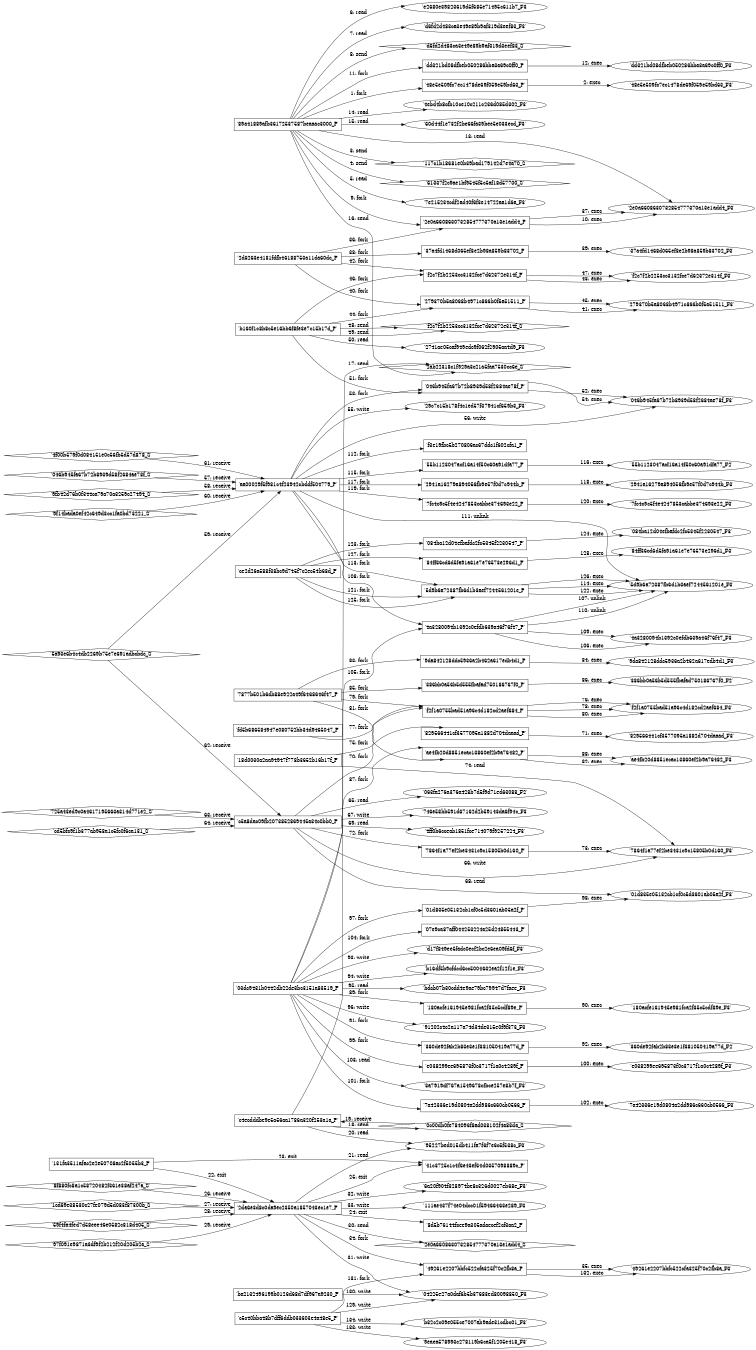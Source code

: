 digraph "D:\Learning\Paper\apt\基于CTI的攻击预警\Dataset\攻击图\ASGfromALLCTI\Phorpiex morphs How a longstanding botnet persists and thrives in the current threat environment.dot" {
rankdir="LR"
size="9"
fixedsize="false"
splines="true"
nodesep=0.3
ranksep=0
fontsize=10
overlap="scalexy"
engine= "neato"
	"'89a41889afb36172537587beaaac3000_P'" [node_type=Process shape=box]
	"'48e5e509fc7ec1478de69f059e59bd63_P'" [node_type=Process shape=box]
	"'89a41889afb36172537587beaaac3000_P'" -> "'48e5e509fc7ec1478de69f059e59bd63_P'" [label="1: fork"]
	"'48e5e509fc7ec1478de69f059e59bd63_P'" [node_type=Process shape=box]
	"'48e5e509fc7ec1478de69f059e59bd63_F3'" [node_type=File shape=ellipse]
	"'48e5e509fc7ec1478de69f059e59bd63_P'" -> "'48e5e509fc7ec1478de69f059e59bd63_F3'" [label="2: exec"]
	"'117c1b18681e0b39bad179142d7e4a70_S'" [node_type=Socket shape=diamond]
	"'89a41889afb36172537587beaaac3000_P'" [node_type=Process shape=box]
	"'89a41889afb36172537587beaaac3000_P'" -> "'117c1b18681e0b39bad179142d7e4a70_S'" [label="3: send"]
	"'61337f2c9ae1bf9545f5c5af18d57700_S'" [node_type=Socket shape=diamond]
	"'89a41889afb36172537587beaaac3000_P'" [node_type=Process shape=box]
	"'89a41889afb36172537587beaaac3000_P'" -> "'61337f2c9ae1bf9545f5c5af18d57700_S'" [label="4: send"]
	"'7e215234cdf2ad40f6f3e14722aa1d6a_F3'" [node_type=file shape=ellipse]
	"'89a41889afb36172537587beaaac3000_P'" [node_type=Process shape=box]
	"'89a41889afb36172537587beaaac3000_P'" -> "'7e215234cdf2ad40f6f3e14722aa1d6a_F3'" [label="5: read"]
	"'e2680e39823619d5f685e71495c611b7_F3'" [node_type=file shape=ellipse]
	"'89a41889afb36172537587beaaac3000_P'" [node_type=Process shape=box]
	"'89a41889afb36172537587beaaac3000_P'" -> "'e2680e39823619d5f685e71495c611b7_F3'" [label="6: read"]
	"'d6fd2d483ca3e49e89b9af319d3eef83_F3'" [node_type=file shape=ellipse]
	"'89a41889afb36172537587beaaac3000_P'" [node_type=Process shape=box]
	"'89a41889afb36172537587beaaac3000_P'" -> "'d6fd2d483ca3e49e89b9af319d3eef83_F3'" [label="7: read"]
	"'d6fd2d483ca3e49e89b9af319d3eef83_S'" [node_type=Socket shape=diamond]
	"'89a41889afb36172537587beaaac3000_P'" [node_type=Process shape=box]
	"'89a41889afb36172537587beaaac3000_P'" -> "'d6fd2d483ca3e49e89b9af319d3eef83_S'" [label="8: send"]
	"'89a41889afb36172537587beaaac3000_P'" [node_type=Process shape=box]
	"'2e0a6608630732854777370a13e1add4_P'" [node_type=Process shape=box]
	"'89a41889afb36172537587beaaac3000_P'" -> "'2e0a6608630732854777370a13e1add4_P'" [label="9: fork"]
	"'2e0a6608630732854777370a13e1add4_P'" [node_type=Process shape=box]
	"'2e0a6608630732854777370a13e1add4_F3'" [node_type=File shape=ellipse]
	"'2e0a6608630732854777370a13e1add4_P'" -> "'2e0a6608630732854777370a13e1add4_F3'" [label="10: exec"]
	"'89a41889afb36172537587beaaac3000_P'" [node_type=Process shape=box]
	"'dd321bd08dfbeb050286bba3a69c0ff0_P'" [node_type=Process shape=box]
	"'89a41889afb36172537587beaaac3000_P'" -> "'dd321bd08dfbeb050286bba3a69c0ff0_P'" [label="11: fork"]
	"'dd321bd08dfbeb050286bba3a69c0ff0_P'" [node_type=Process shape=box]
	"'dd321bd08dfbeb050286bba3a69c0ff0_F3'" [node_type=File shape=ellipse]
	"'dd321bd08dfbeb050286bba3a69c0ff0_P'" -> "'dd321bd08dfbeb050286bba3a69c0ff0_F3'" [label="12: exec"]
	"'2e0a6608630732854777370a13e1add4_F3'" [node_type=file shape=ellipse]
	"'89a41889afb36172537587beaaac3000_P'" [node_type=Process shape=box]
	"'89a41889afb36172537587beaaac3000_P'" -> "'2e0a6608630732854777370a13e1add4_F3'" [label="13: read"]
	"'4ebd4b8cfb10ce10c211c236d085d302_F3'" [node_type=file shape=ellipse]
	"'89a41889afb36172537587beaaac3000_P'" [node_type=Process shape=box]
	"'89a41889afb36172537587beaaac3000_P'" -> "'4ebd4b8cfb10ce10c211c236d085d302_F3'" [label="14: read"]
	"'60d44f1e732f2be66fa39bee5e033ecd_F3'" [node_type=file shape=ellipse]
	"'89a41889afb36172537587beaaac3000_P'" [node_type=Process shape=box]
	"'89a41889afb36172537587beaaac3000_P'" -> "'60d44f1e732f2be66fa39bee5e033ecd_F3'" [label="15: read"]
	"'2ab22318c1f929a3c21a5faa7530cc6e_S'" [node_type=Socket shape=diamond]
	"'89a41889afb36172537587beaaac3000_P'" [node_type=Process shape=box]
	"'89a41889afb36172537587beaaac3000_P'" -> "'2ab22318c1f929a3c21a5faa7530cc6e_S'" [label="16: send"]
	"'2ab22318c1f929a3c21a5faa7530cc6e_S'" [node_type=Socket shape=diamond]
	"'c4ecdddbe9e5a56aa1786a320f253a1a_P'" [node_type=Process shape=box]
	"'c4ecdddbe9e5a56aa1786a320f253a1a_P'" -> "'2ab22318c1f929a3c21a5faa7530cc6e_S'" [label="17: send"]
	"'0c00db0fe784096f8ad038102f4a83da_S'" [node_type=Socket shape=diamond]
	"'c4ecdddbe9e5a56aa1786a320f253a1a_P'" [node_type=Process shape=box]
	"'c4ecdddbe9e5a56aa1786a320f253a1a_P'" -> "'0c00db0fe784096f8ad038102f4a83da_S'" [label="18: send"]
	"'0c00db0fe784096f8ad038102f4a83da_S'" -> "'c4ecdddbe9e5a56aa1786a320f253a1a_P'" [label="19: receive"]
	"'95227bed015db411fa7f6f7e6c5f538c_F3'" [node_type=file shape=ellipse]
	"'c4ecdddbe9e5a56aa1786a320f253a1a_P'" [node_type=Process shape=box]
	"'c4ecdddbe9e5a56aa1786a320f253a1a_P'" -> "'95227bed015db411fa7f6f7e6c5f538c_F3'" [label="20: read"]
	"'95227bed015db411fa7f6f7e6c5f538c_F3'" [node_type=file shape=ellipse]
	"'2da6e3d8c0da9ec2350a1857043ec1e7_P'" [node_type=Process shape=box]
	"'2da6e3d8c0da9ec2350a1857043ec1e7_P'" -> "'95227bed015db411fa7f6f7e6c5f538c_F3'" [label="21: read"]
	"'131fa3511afac2e2e50708ac2f5055b3_P'" [node_type=Process shape=box]
	"'2da6e3d8c0da9ec2350a1857043ec1e7_P'" [node_type=Process shape=box]
	"'131fa3511afac2e2e50708ac2f5055b3_P'" -> "'2da6e3d8c0da9ec2350a1857043ec1e7_P'" [label="22: exit"]
	"'131fa3511afac2e2e50708ac2f5055b3_P'" [node_type=Process shape=box]
	"'41c3725c1c4f6e43ef64d0357098889c_P'" [node_type=Process shape=box]
	"'131fa3511afac2e2e50708ac2f5055b3_P'" -> "'41c3725c1c4f6e43ef64d0357098889c_P'" [label="23: exit"]
	"'2da6e3d8c0da9ec2350a1857043ec1e7_P'" [node_type=Process shape=box]
	"'8d5b76144fcee9a305adaecef2cf3aa2_P'" [node_type=Process shape=box]
	"'2da6e3d8c0da9ec2350a1857043ec1e7_P'" -> "'8d5b76144fcee9a305adaecef2cf3aa2_P'" [label="24: exit"]
	"'2da6e3d8c0da9ec2350a1857043ec1e7_P'" [node_type=Process shape=box]
	"'41c3725c1c4f6e43ef64d0357098889c_P'" [node_type=Process shape=box]
	"'2da6e3d8c0da9ec2350a1857043ec1e7_P'" -> "'41c3725c1c4f6e43ef64d0357098889c_P'" [label="25: exit"]
	"'2da6e3d8c0da9ec2350a1857043ec1e7_P'" [node_type=Process shape=box]
	"'8f880fc8a1c58720482f361e38af247a_S'" [node_type=Socket shape=diamond]
	"'8f880fc8a1c58720482f361e38af247a_S'" -> "'2da6e3d8c0da9ec2350a1857043ec1e7_P'" [label="26: receive"]
	"'2da6e3d8c0da9ec2350a1857043ec1e7_P'" [node_type=Process shape=box]
	"'1cd69e38530c27fe079d5d083f87300b_S'" [node_type=Socket shape=diamond]
	"'1cd69e38530c27fe079d5d083f87300b_S'" -> "'2da6e3d8c0da9ec2350a1857043ec1e7_P'" [label="27: receive"]
	"'2da6e3d8c0da9ec2350a1857043ec1e7_P'" [node_type=Process shape=box]
	"'59f4fa4fed7d58eee46e0582c818d405_S'" [node_type=Socket shape=diamond]
	"'59f4fa4fed7d58eee46e0582c818d405_S'" -> "'2da6e3d8c0da9ec2350a1857043ec1e7_P'" [label="28: receive"]
	"'2da6e3d8c0da9ec2350a1857043ec1e7_P'" [node_type=Process shape=box]
	"'97f091e9871a3df9f2b212f20d205b2a_S'" [node_type=Socket shape=diamond]
	"'97f091e9871a3df9f2b212f20d205b2a_S'" -> "'2da6e3d8c0da9ec2350a1857043ec1e7_P'" [label="29: receive"]
	"'2e0a6608630732854777370a13e1add4_S'" [node_type=Socket shape=diamond]
	"'2da6e3d8c0da9ec2350a1857043ec1e7_P'" [node_type=Process shape=box]
	"'2da6e3d8c0da9ec2350a1857043ec1e7_P'" -> "'2e0a6608630732854777370a13e1add4_S'" [label="30: send"]
	"'04225e27a0daf6b5b37683ed80098850_F3'" [node_type=file shape=ellipse]
	"'2da6e3d8c0da9ec2350a1857043ec1e7_P'" [node_type=Process shape=box]
	"'2da6e3d8c0da9ec2350a1857043ec1e7_P'" -> "'04225e27a0daf6b5b37683ed80098850_F3'" [label="31: write"]
	"'6a20f904f328974be8c326d0027eb68e_F3'" [node_type=file shape=ellipse]
	"'2da6e3d8c0da9ec2350a1857043ec1e7_P'" [node_type=Process shape=box]
	"'2da6e3d8c0da9ec2350a1857043ec1e7_P'" -> "'6a20f904f328974be8c326d0027eb68e_F3'" [label="32: write"]
	"'111ae437f74e04dcc01f59466463e289_F3'" [node_type=file shape=ellipse]
	"'2da6e3d8c0da9ec2350a1857043ec1e7_P'" [node_type=Process shape=box]
	"'2da6e3d8c0da9ec2350a1857043ec1e7_P'" -> "'111ae437f74e04dcc01f59466463e289_F3'" [label="33: write"]
	"'2da6e3d8c0da9ec2350a1857043ec1e7_P'" [node_type=Process shape=box]
	"'49261e2207bbfc522cfa325f70c2fb8a_P'" [node_type=Process shape=box]
	"'2da6e3d8c0da9ec2350a1857043ec1e7_P'" -> "'49261e2207bbfc522cfa325f70c2fb8a_P'" [label="34: fork"]
	"'49261e2207bbfc522cfa325f70c2fb8a_P'" [node_type=Process shape=box]
	"'49261e2207bbfc522cfa325f70c2fb8a_F3'" [node_type=File shape=ellipse]
	"'49261e2207bbfc522cfa325f70c2fb8a_P'" -> "'49261e2207bbfc522cfa325f70c2fb8a_F3'" [label="35: exec"]
	"'2d6263e4181fdfb46188753a11da60dc_P'" [node_type=Process shape=box]
	"'2e0a6608630732854777370a13e1add4_P'" [node_type=Process shape=box]
	"'2d6263e4181fdfb46188753a11da60dc_P'" -> "'2e0a6608630732854777370a13e1add4_P'" [label="36: fork"]
	"'2e0a6608630732854777370a13e1add4_P'" [node_type=Process shape=box]
	"'2e0a6608630732854777370a13e1add4_F3'" [node_type=File shape=ellipse]
	"'2e0a6608630732854777370a13e1add4_P'" -> "'2e0a6608630732854777370a13e1add4_F3'" [label="37: exec"]
	"'2d6263e4181fdfb46188753a11da60dc_P'" [node_type=Process shape=box]
	"'37a4fd1468d065ef8e2b98a859b83702_P'" [node_type=Process shape=box]
	"'2d6263e4181fdfb46188753a11da60dc_P'" -> "'37a4fd1468d065ef8e2b98a859b83702_P'" [label="38: fork"]
	"'37a4fd1468d065ef8e2b98a859b83702_P'" [node_type=Process shape=box]
	"'37a4fd1468d065ef8e2b98a859b83702_F3'" [node_type=File shape=ellipse]
	"'37a4fd1468d065ef8e2b98a859b83702_P'" -> "'37a4fd1468d065ef8e2b98a859b83702_F3'" [label="39: exec"]
	"'2d6263e4181fdfb46188753a11da60dc_P'" [node_type=Process shape=box]
	"'279370b5a8068b4971c866b0f5a51511_P'" [node_type=Process shape=box]
	"'2d6263e4181fdfb46188753a11da60dc_P'" -> "'279370b5a8068b4971c866b0f5a51511_P'" [label="40: fork"]
	"'279370b5a8068b4971c866b0f5a51511_P'" [node_type=Process shape=box]
	"'279370b5a8068b4971c866b0f5a51511_F3'" [node_type=File shape=ellipse]
	"'279370b5a8068b4971c866b0f5a51511_P'" -> "'279370b5a8068b4971c866b0f5a51511_F3'" [label="41: exec"]
	"'2d6263e4181fdfb46188753a11da60dc_P'" [node_type=Process shape=box]
	"'f2c7f2b2253cc3132fce7d62372e314f_P'" [node_type=Process shape=box]
	"'2d6263e4181fdfb46188753a11da60dc_P'" -> "'f2c7f2b2253cc3132fce7d62372e314f_P'" [label="42: fork"]
	"'f2c7f2b2253cc3132fce7d62372e314f_P'" [node_type=Process shape=box]
	"'f2c7f2b2253cc3132fce7d62372e314f_F3'" [node_type=File shape=ellipse]
	"'f2c7f2b2253cc3132fce7d62372e314f_P'" -> "'f2c7f2b2253cc3132fce7d62372e314f_F3'" [label="43: exec"]
	"'b160f1c8b8c5e16bb6f8fe3e7c15b17d_P'" [node_type=Process shape=box]
	"'279370b5a8068b4971c866b0f5a51511_P'" [node_type=Process shape=box]
	"'b160f1c8b8c5e16bb6f8fe3e7c15b17d_P'" -> "'279370b5a8068b4971c866b0f5a51511_P'" [label="44: fork"]
	"'279370b5a8068b4971c866b0f5a51511_P'" [node_type=Process shape=box]
	"'279370b5a8068b4971c866b0f5a51511_F3'" [node_type=File shape=ellipse]
	"'279370b5a8068b4971c866b0f5a51511_P'" -> "'279370b5a8068b4971c866b0f5a51511_F3'" [label="45: exec"]
	"'b160f1c8b8c5e16bb6f8fe3e7c15b17d_P'" [node_type=Process shape=box]
	"'f2c7f2b2253cc3132fce7d62372e314f_P'" [node_type=Process shape=box]
	"'b160f1c8b8c5e16bb6f8fe3e7c15b17d_P'" -> "'f2c7f2b2253cc3132fce7d62372e314f_P'" [label="46: fork"]
	"'f2c7f2b2253cc3132fce7d62372e314f_P'" [node_type=Process shape=box]
	"'f2c7f2b2253cc3132fce7d62372e314f_F3'" [node_type=File shape=ellipse]
	"'f2c7f2b2253cc3132fce7d62372e314f_P'" -> "'f2c7f2b2253cc3132fce7d62372e314f_F3'" [label="47: exec"]
	"'f2c7f2b2253cc3132fce7d62372e314f_S'" [node_type=Socket shape=diamond]
	"'b160f1c8b8c5e16bb6f8fe3e7c15b17d_P'" [node_type=Process shape=box]
	"'b160f1c8b8c5e16bb6f8fe3e7c15b17d_P'" -> "'f2c7f2b2253cc3132fce7d62372e314f_S'" [label="48: send"]
	"'f2c7f2b2253cc3132fce7d62372e314f_S'" [node_type=Socket shape=diamond]
	"'b160f1c8b8c5e16bb6f8fe3e7c15b17d_P'" [node_type=Process shape=box]
	"'b160f1c8b8c5e16bb6f8fe3e7c15b17d_P'" -> "'f2c7f2b2253cc3132fce7d62372e314f_S'" [label="49: send"]
	"'2741ae05caf949edc9f062f2905aa4d9_F3'" [node_type=file shape=ellipse]
	"'b160f1c8b8c5e16bb6f8fe3e7c15b17d_P'" [node_type=Process shape=box]
	"'b160f1c8b8c5e16bb6f8fe3e7c15b17d_P'" -> "'2741ae05caf949edc9f062f2905aa4d9_F3'" [label="50: read"]
	"'b160f1c8b8c5e16bb6f8fe3e7c15b17d_P'" [node_type=Process shape=box]
	"'046b945fa67b72b8939d58f2684ae78f_P'" [node_type=Process shape=box]
	"'b160f1c8b8c5e16bb6f8fe3e7c15b17d_P'" -> "'046b945fa67b72b8939d58f2684ae78f_P'" [label="51: fork"]
	"'046b945fa67b72b8939d58f2684ae78f_P'" [node_type=Process shape=box]
	"'046b945fa67b72b8939d58f2684ae78f_F3'" [node_type=File shape=ellipse]
	"'046b945fa67b72b8939d58f2684ae78f_P'" -> "'046b945fa67b72b8939d58f2684ae78f_F3'" [label="52: exec"]
	"'aa00029f5f981c4f23942cbddf504779_P'" [node_type=Process shape=box]
	"'046b945fa67b72b8939d58f2684ae78f_P'" [node_type=Process shape=box]
	"'aa00029f5f981c4f23942cbddf504779_P'" -> "'046b945fa67b72b8939d58f2684ae78f_P'" [label="53: fork"]
	"'046b945fa67b72b8939d58f2684ae78f_P'" [node_type=Process shape=box]
	"'046b945fa67b72b8939d58f2684ae78f_F3'" [node_type=File shape=ellipse]
	"'046b945fa67b72b8939d58f2684ae78f_P'" -> "'046b945fa67b72b8939d58f2684ae78f_F3'" [label="54: exec"]
	"'29c7c15b178f4c1ed57f37941cf659b3_F3'" [node_type=file shape=ellipse]
	"'aa00029f5f981c4f23942cbddf504779_P'" [node_type=Process shape=box]
	"'aa00029f5f981c4f23942cbddf504779_P'" -> "'29c7c15b178f4c1ed57f37941cf659b3_F3'" [label="55: write"]
	"'046b945fa67b72b8939d58f2684ae78f_F3'" [node_type=file shape=ellipse]
	"'aa00029f5f981c4f23942cbddf504779_P'" [node_type=Process shape=box]
	"'aa00029f5f981c4f23942cbddf504779_P'" -> "'046b945fa67b72b8939d58f2684ae78f_F3'" [label="56: write"]
	"'aa00029f5f981c4f23942cbddf504779_P'" [node_type=Process shape=box]
	"'046b945fa67b72b8939d58f2684ae78f_S'" [node_type=Socket shape=diamond]
	"'046b945fa67b72b8939d58f2684ae78f_S'" -> "'aa00029f5f981c4f23942cbddf504779_P'" [label="57: receive"]
	"'aa00029f5f981c4f23942cbddf504779_P'" [node_type=Process shape=box]
	"'9fb42d76b0f344ca79a70a3259c27494_S'" [node_type=Socket shape=diamond]
	"'9fb42d76b0f344ca79a70a3259c27494_S'" -> "'aa00029f5f981c4f23942cbddf504779_P'" [label="58: receive"]
	"'aa00029f5f981c4f23942cbddf504779_P'" [node_type=Process shape=box]
	"'5a93e6b4c4db2269b75e7e691adbcbdc_S'" [node_type=Socket shape=diamond]
	"'5a93e6b4c4db2269b75e7e691adbcbdc_S'" -> "'aa00029f5f981c4f23942cbddf504779_P'" [label="59: receive"]
	"'aa00029f5f981c4f23942cbddf504779_P'" [node_type=Process shape=box]
	"'9f14bada0ef42c649d3cc1fa0bd73221_S'" [node_type=Socket shape=diamond]
	"'9f14bada0ef42c649d3cc1fa0bd73221_S'" -> "'aa00029f5f981c4f23942cbddf504779_P'" [label="60: receive"]
	"'aa00029f5f981c4f23942cbddf504779_P'" [node_type=Process shape=box]
	"'4f00b579f0d084151e0c56fb5d57d878_S'" [node_type=Socket shape=diamond]
	"'4f00b579f0d084151e0c56fb5d57d878_S'" -> "'aa00029f5f981c4f23942cbddf504779_P'" [label="61: receive"]
	"'c5a8dac09fb2073852869445a34c0bb0_P'" [node_type=Process shape=box]
	"'5a93e6b4c4db2269b75e7e691adbcbdc_S'" [node_type=Socket shape=diamond]
	"'5a93e6b4c4db2269b75e7e691adbcbdc_S'" -> "'c5a8dac09fb2073852869445a34c0bb0_P'" [label="62: receive"]
	"'c5a8dac09fb2073852869445a34c0bb0_P'" [node_type=Process shape=box]
	"'725a43ed9c0a4617195663a314d771e2_S'" [node_type=Socket shape=diamond]
	"'725a43ed9c0a4617195663a314d771e2_S'" -> "'c5a8dac09fb2073852869445a34c0bb0_P'" [label="63: receive"]
	"'c5a8dac09fb2073852869445a34c0bb0_P'" [node_type=Process shape=box]
	"'cd5bfc9f1b377ab958a1c5fc0f6ca131_S'" [node_type=Socket shape=diamond]
	"'cd5bfc9f1b377ab958a1c5fc0f6ca131_S'" -> "'c5a8dac09fb2073852869445a34c0bb0_P'" [label="64: receive"]
	"'063fa276a376a428b7d5f9d71ed63088_F2'" [node_type=file shape=ellipse]
	"'c5a8dac09fb2073852869445a34c0bb0_P'" [node_type=Process shape=box]
	"'c5a8dac09fb2073852869445a34c0bb0_P'" -> "'063fa276a376a428b7d5f9d71ed63088_F2'" [label="65: read"]
	"'7864f1a77ef2be3431c9c15805b0d160_F3'" [node_type=file shape=ellipse]
	"'c5a8dac09fb2073852869445a34c0bb0_P'" [node_type=Process shape=box]
	"'c5a8dac09fb2073852869445a34c0bb0_P'" -> "'7864f1a77ef2be3431c9c15805b0d160_F3'" [label="66: write"]
	"'746e58bb591d67162d2b59143da6f94c_F3'" [node_type=file shape=ellipse]
	"'c5a8dac09fb2073852869445a34c0bb0_P'" [node_type=Process shape=box]
	"'c5a8dac09fb2073852869445a34c0bb0_P'" -> "'746e58bb591d67162d2b59143da6f94c_F3'" [label="67: write"]
	"'01d835e05132cb1cf0c5d3601ab05a2f_F3'" [node_type=file shape=ellipse]
	"'c5a8dac09fb2073852869445a34c0bb0_P'" [node_type=Process shape=box]
	"'c5a8dac09fb2073852869445a34c0bb0_P'" -> "'01d835e05132cb1cf0c5d3601ab05a2f_F3'" [label="68: read"]
	"'4ff0b6cceab1851fce714079f9257224_F3'" [node_type=file shape=ellipse]
	"'c5a8dac09fb2073852869445a34c0bb0_P'" [node_type=Process shape=box]
	"'c5a8dac09fb2073852869445a34c0bb0_P'" -> "'4ff0b6cceab1851fce714079f9257224_F3'" [label="69: read"]
	"'c5a8dac09fb2073852869445a34c0bb0_P'" [node_type=Process shape=box]
	"'829566441cf3577095a1882d704daaad_P'" [node_type=Process shape=box]
	"'c5a8dac09fb2073852869445a34c0bb0_P'" -> "'829566441cf3577095a1882d704daaad_P'" [label="70: fork"]
	"'829566441cf3577095a1882d704daaad_P'" [node_type=Process shape=box]
	"'829566441cf3577095a1882d704daaad_F3'" [node_type=File shape=ellipse]
	"'829566441cf3577095a1882d704daaad_P'" -> "'829566441cf3577095a1882d704daaad_F3'" [label="71: exec"]
	"'c5a8dac09fb2073852869445a34c0bb0_P'" [node_type=Process shape=box]
	"'7864f1a77ef2be3431c9c15805b0d160_P'" [node_type=Process shape=box]
	"'c5a8dac09fb2073852869445a34c0bb0_P'" -> "'7864f1a77ef2be3431c9c15805b0d160_P'" [label="72: fork"]
	"'7864f1a77ef2be3431c9c15805b0d160_P'" [node_type=Process shape=box]
	"'7864f1a77ef2be3431c9c15805b0d160_F3'" [node_type=File shape=ellipse]
	"'7864f1a77ef2be3431c9c15805b0d160_P'" -> "'7864f1a77ef2be3431c9c15805b0d160_F3'" [label="73: exec"]
	"'7864f1a77ef2be3431c9c15805b0d160_F3'" [node_type=file shape=ellipse]
	"'18d0030a2aa94947f778b3652b16b17f_P'" [node_type=Process shape=box]
	"'18d0030a2aa94947f778b3652b16b17f_P'" -> "'7864f1a77ef2be3431c9c15805b0d160_F3'" [label="74: read"]
	"'18d0030a2aa94947f778b3652b16b17f_P'" [node_type=Process shape=box]
	"'f2f1a0755bad51a96c4d182cd2aef684_P'" [node_type=Process shape=box]
	"'18d0030a2aa94947f778b3652b16b17f_P'" -> "'f2f1a0755bad51a96c4d182cd2aef684_P'" [label="75: fork"]
	"'f2f1a0755bad51a96c4d182cd2aef684_P'" [node_type=Process shape=box]
	"'f2f1a0755bad51a96c4d182cd2aef684_F3'" [node_type=File shape=ellipse]
	"'f2f1a0755bad51a96c4d182cd2aef684_P'" -> "'f2f1a0755bad51a96c4d182cd2aef684_F3'" [label="76: exec"]
	"'fd5b686584947e080752bb34d9465047_P'" [node_type=Process shape=box]
	"'f2f1a0755bad51a96c4d182cd2aef684_P'" [node_type=Process shape=box]
	"'fd5b686584947e080752bb34d9465047_P'" -> "'f2f1a0755bad51a96c4d182cd2aef684_P'" [label="77: fork"]
	"'f2f1a0755bad51a96c4d182cd2aef684_P'" [node_type=Process shape=box]
	"'f2f1a0755bad51a96c4d182cd2aef684_F3'" [node_type=File shape=ellipse]
	"'f2f1a0755bad51a96c4d182cd2aef684_P'" -> "'f2f1a0755bad51a96c4d182cd2aef684_F3'" [label="78: exec"]
	"'7877b501b6db88e922a49f6468646f47_P'" [node_type=Process shape=box]
	"'f2f1a0755bad51a96c4d182cd2aef684_P'" [node_type=Process shape=box]
	"'7877b501b6db88e922a49f6468646f47_P'" -> "'f2f1a0755bad51a96c4d182cd2aef684_P'" [label="79: fork"]
	"'f2f1a0755bad51a96c4d182cd2aef684_P'" [node_type=Process shape=box]
	"'f2f1a0755bad51a96c4d182cd2aef684_F3'" [node_type=File shape=ellipse]
	"'f2f1a0755bad51a96c4d182cd2aef684_P'" -> "'f2f1a0755bad51a96c4d182cd2aef684_F3'" [label="80: exec"]
	"'7877b501b6db88e922a49f6468646f47_P'" [node_type=Process shape=box]
	"'ae4fb20d8851ecac13860ef2b9a76482_P'" [node_type=Process shape=box]
	"'7877b501b6db88e922a49f6468646f47_P'" -> "'ae4fb20d8851ecac13860ef2b9a76482_P'" [label="81: fork"]
	"'ae4fb20d8851ecac13860ef2b9a76482_P'" [node_type=Process shape=box]
	"'ae4fb20d8851ecac13860ef2b9a76482_F3'" [node_type=File shape=ellipse]
	"'ae4fb20d8851ecac13860ef2b9a76482_P'" -> "'ae4fb20d8851ecac13860ef2b9a76482_F3'" [label="82: exec"]
	"'7877b501b6db88e922a49f6468646f47_P'" [node_type=Process shape=box]
	"'9da842128ddc5936a2b462a617edb4d1_P'" [node_type=Process shape=box]
	"'7877b501b6db88e922a49f6468646f47_P'" -> "'9da842128ddc5936a2b462a617edb4d1_P'" [label="83: fork"]
	"'9da842128ddc5936a2b462a617edb4d1_P'" [node_type=Process shape=box]
	"'9da842128ddc5936a2b462a617edb4d1_F3'" [node_type=File shape=ellipse]
	"'9da842128ddc5936a2b462a617edb4d1_P'" -> "'9da842128ddc5936a2b462a617edb4d1_F3'" [label="84: exec"]
	"'7877b501b6db88e922a49f6468646f47_P'" [node_type=Process shape=box]
	"'386bb0a56b5d555fbafad750186767f0_P'" [node_type=Process shape=box]
	"'7877b501b6db88e922a49f6468646f47_P'" -> "'386bb0a56b5d555fbafad750186767f0_P'" [label="85: fork"]
	"'386bb0a56b5d555fbafad750186767f0_P'" [node_type=Process shape=box]
	"'386bb0a56b5d555fbafad750186767f0_F2'" [node_type=File shape=ellipse]
	"'386bb0a56b5d555fbafad750186767f0_P'" -> "'386bb0a56b5d555fbafad750186767f0_F2'" [label="86: exec"]
	"'03dc9431b0442db22de3bc3151a83519_P'" [node_type=Process shape=box]
	"'ae4fb20d8851ecac13860ef2b9a76482_P'" [node_type=Process shape=box]
	"'03dc9431b0442db22de3bc3151a83519_P'" -> "'ae4fb20d8851ecac13860ef2b9a76482_P'" [label="87: fork"]
	"'ae4fb20d8851ecac13860ef2b9a76482_P'" [node_type=Process shape=box]
	"'ae4fb20d8851ecac13860ef2b9a76482_F3'" [node_type=File shape=ellipse]
	"'ae4fb20d8851ecac13860ef2b9a76482_P'" -> "'ae4fb20d8851ecac13860ef2b9a76482_F3'" [label="88: exec"]
	"'03dc9431b0442db22de3bc3151a83519_P'" [node_type=Process shape=box]
	"'180acfe161945e981fca2f35c5cdf89e_P'" [node_type=Process shape=box]
	"'03dc9431b0442db22de3bc3151a83519_P'" -> "'180acfe161945e981fca2f35c5cdf89e_P'" [label="89: fork"]
	"'180acfe161945e981fca2f35c5cdf89e_P'" [node_type=Process shape=box]
	"'180acfe161945e981fca2f35c5cdf89e_F3'" [node_type=File shape=ellipse]
	"'180acfe161945e981fca2f35c5cdf89e_P'" -> "'180acfe161945e981fca2f35c5cdf89e_F3'" [label="90: exec"]
	"'03dc9431b0442db22de3bc3151a83519_P'" [node_type=Process shape=box]
	"'360de92fab2b83e3e1f381050419a77d_P'" [node_type=Process shape=box]
	"'03dc9431b0442db22de3bc3151a83519_P'" -> "'360de92fab2b83e3e1f381050419a77d_P'" [label="91: fork"]
	"'360de92fab2b83e3e1f381050419a77d_P'" [node_type=Process shape=box]
	"'360de92fab2b83e3e1f381050419a77d_F2'" [node_type=File shape=ellipse]
	"'360de92fab2b83e3e1f381050419a77d_P'" -> "'360de92fab2b83e3e1f381050419a77d_F2'" [label="92: exec"]
	"'d17f849ee5fadc0ecf2bc2e6ea09fd6f_F3'" [node_type=file shape=ellipse]
	"'03dc9431b0442db22de3bc3151a83519_P'" [node_type=Process shape=box]
	"'03dc9431b0442db22de3bc3151a83519_P'" -> "'d17f849ee5fadc0ecf2bc2e6ea09fd6f_F3'" [label="93: write"]
	"'b16df5b9cfdcd6cc5004632ea2f12f1e_F3'" [node_type=file shape=ellipse]
	"'03dc9431b0442db22de3bc3151a83519_P'" [node_type=Process shape=box]
	"'03dc9431b0442db22de3bc3151a83519_P'" -> "'b16df5b9cfdcd6cc5004632ea2f12f1e_F3'" [label="94: write"]
	"'bdcb07b30cdd4e9ae79bc79947d7faee_F3'" [node_type=file shape=ellipse]
	"'03dc9431b0442db22de3bc3151a83519_P'" [node_type=Process shape=box]
	"'03dc9431b0442db22de3bc3151a83519_P'" -> "'bdcb07b30cdd4e9ae79bc79947d7faee_F3'" [label="95: read"]
	"'91202c4c2a117a74d34de315e0f9f373_F3'" [node_type=file shape=ellipse]
	"'03dc9431b0442db22de3bc3151a83519_P'" [node_type=Process shape=box]
	"'03dc9431b0442db22de3bc3151a83519_P'" -> "'91202c4c2a117a74d34de315e0f9f373_F3'" [label="96: write"]
	"'03dc9431b0442db22de3bc3151a83519_P'" [node_type=Process shape=box]
	"'01d835e05132cb1cf0c5d3601ab05a2f_P'" [node_type=Process shape=box]
	"'03dc9431b0442db22de3bc3151a83519_P'" -> "'01d835e05132cb1cf0c5d3601ab05a2f_P'" [label="97: fork"]
	"'01d835e05132cb1cf0c5d3601ab05a2f_P'" [node_type=Process shape=box]
	"'01d835e05132cb1cf0c5d3601ab05a2f_F3'" [node_type=File shape=ellipse]
	"'01d835e05132cb1cf0c5d3601ab05a2f_P'" -> "'01d835e05132cb1cf0c5d3601ab05a2f_F3'" [label="98: exec"]
	"'03dc9431b0442db22de3bc3151a83519_P'" [node_type=Process shape=box]
	"'e038299ee695873f0c3717f1a0c4289f_P'" [node_type=Process shape=box]
	"'03dc9431b0442db22de3bc3151a83519_P'" -> "'e038299ee695873f0c3717f1a0c4289f_P'" [label="99: fork"]
	"'e038299ee695873f0c3717f1a0c4289f_P'" [node_type=Process shape=box]
	"'e038299ee695873f0c3717f1a0c4289f_F3'" [node_type=File shape=ellipse]
	"'e038299ee695873f0c3717f1a0c4289f_P'" -> "'e038299ee695873f0c3717f1a0c4289f_F3'" [label="100: exec"]
	"'03dc9431b0442db22de3bc3151a83519_P'" [node_type=Process shape=box]
	"'7a42336e19d0804a2dd986c660cb0566_P'" [node_type=Process shape=box]
	"'03dc9431b0442db22de3bc3151a83519_P'" -> "'7a42336e19d0804a2dd986c660cb0566_P'" [label="101: fork"]
	"'7a42336e19d0804a2dd986c660cb0566_P'" [node_type=Process shape=box]
	"'7a42336e19d0804a2dd986c660cb0566_F3'" [node_type=File shape=ellipse]
	"'7a42336e19d0804a2dd986c660cb0566_P'" -> "'7a42336e19d0804a2dd986c660cb0566_F3'" [label="102: exec"]
	"'3a7919df767a1549678cfbce257e8b7f_F3'" [node_type=file shape=ellipse]
	"'03dc9431b0442db22de3bc3151a83519_P'" [node_type=Process shape=box]
	"'03dc9431b0442db22de3bc3151a83519_P'" -> "'3a7919df767a1549678cfbce257e8b7f_F3'" [label="103: read"]
	"'03dc9431b0442db22de3bc3151a83519_P'" [node_type=Process shape=box]
	"'07e9ca87aff044253224a25d24855443_P'" [node_type=Process shape=box]
	"'03dc9431b0442db22de3bc3151a83519_P'" -> "'07e9ca87aff044253224a25d24855443_P'" [label="104: fork"]
	"'03dc9431b0442db22de3bc3151a83519_P'" [node_type=Process shape=box]
	"'4a3280094b1392c0efdb639a46f76f47_P'" [node_type=Process shape=box]
	"'03dc9431b0442db22de3bc3151a83519_P'" -> "'4a3280094b1392c0efdb639a46f76f47_P'" [label="105: fork"]
	"'4a3280094b1392c0efdb639a46f76f47_P'" [node_type=Process shape=box]
	"'4a3280094b1392c0efdb639a46f76f47_F3'" [node_type=File shape=ellipse]
	"'4a3280094b1392c0efdb639a46f76f47_P'" -> "'4a3280094b1392c0efdb639a46f76f47_F3'" [label="106: exec"]
	"'5d9b6a72387fb6d1b3aef7244561201e_F3'" [node_type=file shape=ellipse]
	"'4a3280094b1392c0efdb639a46f76f47_P'" [node_type=Process shape=box]
	"'4a3280094b1392c0efdb639a46f76f47_P'" -> "'5d9b6a72387fb6d1b3aef7244561201e_F3'" [label="107: unlink"]
	"'aa00029f5f981c4f23942cbddf504779_P'" [node_type=Process shape=box]
	"'4a3280094b1392c0efdb639a46f76f47_P'" [node_type=Process shape=box]
	"'aa00029f5f981c4f23942cbddf504779_P'" -> "'4a3280094b1392c0efdb639a46f76f47_P'" [label="108: fork"]
	"'4a3280094b1392c0efdb639a46f76f47_P'" [node_type=Process shape=box]
	"'4a3280094b1392c0efdb639a46f76f47_F3'" [node_type=File shape=ellipse]
	"'4a3280094b1392c0efdb639a46f76f47_P'" -> "'4a3280094b1392c0efdb639a46f76f47_F3'" [label="109: exec"]
	"'5d9b6a72387fb6d1b3aef7244561201e_F3'" [node_type=file shape=ellipse]
	"'4a3280094b1392c0efdb639a46f76f47_P'" [node_type=Process shape=box]
	"'4a3280094b1392c0efdb639a46f76f47_P'" -> "'5d9b6a72387fb6d1b3aef7244561201e_F3'" [label="110: unlink"]
	"'5d9b6a72387fb6d1b3aef7244561201e_F3'" [node_type=file shape=ellipse]
	"'aa00029f5f981c4f23942cbddf504779_P'" [node_type=Process shape=box]
	"'aa00029f5f981c4f23942cbddf504779_P'" -> "'5d9b6a72387fb6d1b3aef7244561201e_F3'" [label="111: unlink"]
	"'aa00029f5f981c4f23942cbddf504779_P'" [node_type=Process shape=box]
	"'f3e19fbc5b270806ac67ddc1f602cfa1_P'" [node_type=Process shape=box]
	"'aa00029f5f981c4f23942cbddf504779_P'" -> "'f3e19fbc5b270806ac67ddc1f602cfa1_P'" [label="112: fork"]
	"'aa00029f5f981c4f23942cbddf504779_P'" [node_type=Process shape=box]
	"'5d9b6a72387fb6d1b3aef7244561201e_P'" [node_type=Process shape=box]
	"'aa00029f5f981c4f23942cbddf504779_P'" -> "'5d9b6a72387fb6d1b3aef7244561201e_P'" [label="113: fork"]
	"'5d9b6a72387fb6d1b3aef7244561201e_P'" [node_type=Process shape=box]
	"'5d9b6a72387fb6d1b3aef7244561201e_F3'" [node_type=File shape=ellipse]
	"'5d9b6a72387fb6d1b3aef7244561201e_P'" -> "'5d9b6a72387fb6d1b3aef7244561201e_F3'" [label="114: exec"]
	"'aa00029f5f981c4f23942cbddf504779_P'" [node_type=Process shape=box]
	"'55b1123047acf16a14f50c60a91dfa77_P'" [node_type=Process shape=box]
	"'aa00029f5f981c4f23942cbddf504779_P'" -> "'55b1123047acf16a14f50c60a91dfa77_P'" [label="115: fork"]
	"'55b1123047acf16a14f50c60a91dfa77_P'" [node_type=Process shape=box]
	"'55b1123047acf16a14f50c60a91dfa77_F2'" [node_type=File shape=ellipse]
	"'55b1123047acf16a14f50c60a91dfa77_P'" -> "'55b1123047acf16a14f50c60a91dfa77_F2'" [label="116: exec"]
	"'aa00029f5f981c4f23942cbddf504779_P'" [node_type=Process shape=box]
	"'2941a16279a894056fb9e57f0d7c944b_P'" [node_type=Process shape=box]
	"'aa00029f5f981c4f23942cbddf504779_P'" -> "'2941a16279a894056fb9e57f0d7c944b_P'" [label="117: fork"]
	"'2941a16279a894056fb9e57f0d7c944b_P'" [node_type=Process shape=box]
	"'2941a16279a894056fb9e57f0d7c944b_F3'" [node_type=File shape=ellipse]
	"'2941a16279a894056fb9e57f0d7c944b_P'" -> "'2941a16279a894056fb9e57f0d7c944b_F3'" [label="118: exec"]
	"'aa00029f5f981c4f23942cbddf504779_P'" [node_type=Process shape=box]
	"'7fc4c9c5f4e4247853cabbe374693e22_P'" [node_type=Process shape=box]
	"'aa00029f5f981c4f23942cbddf504779_P'" -> "'7fc4c9c5f4e4247853cabbe374693e22_P'" [label="119: fork"]
	"'7fc4c9c5f4e4247853cabbe374693e22_P'" [node_type=Process shape=box]
	"'7fc4c9c5f4e4247853cabbe374693e22_F3'" [node_type=File shape=ellipse]
	"'7fc4c9c5f4e4247853cabbe374693e22_P'" -> "'7fc4c9c5f4e4247853cabbe374693e22_F3'" [label="120: exec"]
	"'ce2d26a588f38bc9d745f7c2ec54b68d_P'" [node_type=Process shape=box]
	"'5d9b6a72387fb6d1b3aef7244561201e_P'" [node_type=Process shape=box]
	"'ce2d26a588f38bc9d745f7c2ec54b68d_P'" -> "'5d9b6a72387fb6d1b3aef7244561201e_P'" [label="121: fork"]
	"'5d9b6a72387fb6d1b3aef7244561201e_P'" [node_type=Process shape=box]
	"'5d9b6a72387fb6d1b3aef7244561201e_F3'" [node_type=File shape=ellipse]
	"'5d9b6a72387fb6d1b3aef7244561201e_P'" -> "'5d9b6a72387fb6d1b3aef7244561201e_F3'" [label="122: exec"]
	"'ce2d26a588f38bc9d745f7c2ec54b68d_P'" [node_type=Process shape=box]
	"'084ba12d04efbafdc2fc5345f2230547_P'" [node_type=Process shape=box]
	"'ce2d26a588f38bc9d745f7c2ec54b68d_P'" -> "'084ba12d04efbafdc2fc5345f2230547_P'" [label="123: fork"]
	"'084ba12d04efbafdc2fc5345f2230547_P'" [node_type=Process shape=box]
	"'084ba12d04efbafdc2fc5345f2230547_F3'" [node_type=File shape=ellipse]
	"'084ba12d04efbafdc2fc5345f2230547_P'" -> "'084ba12d04efbafdc2fc5345f2230547_F3'" [label="124: exec"]
	"'ce2d26a588f38bc9d745f7c2ec54b68d_P'" [node_type=Process shape=box]
	"'5d9b6a72387fb6d1b3aef7244561201e_P'" [node_type=Process shape=box]
	"'ce2d26a588f38bc9d745f7c2ec54b68d_P'" -> "'5d9b6a72387fb6d1b3aef7244561201e_P'" [label="125: fork"]
	"'5d9b6a72387fb6d1b3aef7244561201e_P'" [node_type=Process shape=box]
	"'5d9b6a72387fb6d1b3aef7244561201e_F3'" [node_type=File shape=ellipse]
	"'5d9b6a72387fb6d1b3aef7244561201e_P'" -> "'5d9b6a72387fb6d1b3aef7244561201e_F3'" [label="126: exec"]
	"'ce2d26a588f38bc9d745f7c2ec54b68d_P'" [node_type=Process shape=box]
	"'84ff36cd6d5fa91a61e7e76573e296d1_P'" [node_type=Process shape=box]
	"'ce2d26a588f38bc9d745f7c2ec54b68d_P'" -> "'84ff36cd6d5fa91a61e7e76573e296d1_P'" [label="127: fork"]
	"'84ff36cd6d5fa91a61e7e76573e296d1_P'" [node_type=Process shape=box]
	"'84ff36cd6d5fa91a61e7e76573e296d1_F3'" [node_type=File shape=ellipse]
	"'84ff36cd6d5fa91a61e7e76573e296d1_P'" -> "'84ff36cd6d5fa91a61e7e76573e296d1_F3'" [label="128: exec"]
	"'04225e27a0daf6b5b37683ed80098850_F3'" [node_type=file shape=ellipse]
	"'c5c40bba48b7dff6ddb033603e4a48e5_P'" [node_type=Process shape=box]
	"'c5c40bba48b7dff6ddb033603e4a48e5_P'" -> "'04225e27a0daf6b5b37683ed80098850_F3'" [label="129: write"]
	"'04225e27a0daf6b5b37683ed80098850_F3'" [node_type=file shape=ellipse]
	"'ba2132496199b0126d68d7df967a9230_P'" [node_type=Process shape=box]
	"'ba2132496199b0126d68d7df967a9230_P'" -> "'04225e27a0daf6b5b37683ed80098850_F3'" [label="130: write"]
	"'c5c40bba48b7dff6ddb033603e4a48e5_P'" [node_type=Process shape=box]
	"'49261e2207bbfc522cfa325f70c2fb8a_P'" [node_type=Process shape=box]
	"'c5c40bba48b7dff6ddb033603e4a48e5_P'" -> "'49261e2207bbfc522cfa325f70c2fb8a_P'" [label="131: fork"]
	"'49261e2207bbfc522cfa325f70c2fb8a_P'" [node_type=Process shape=box]
	"'49261e2207bbfc522cfa325f70c2fb8a_F3'" [node_type=File shape=ellipse]
	"'49261e2207bbfc522cfa325f70c2fb8a_P'" -> "'49261e2207bbfc522cfa325f70c2fb8a_F3'" [label="132: exec"]
	"'9eaea578993c278119b6ca5f1205e418_F3'" [node_type=file shape=ellipse]
	"'c5c40bba48b7dff6ddb033603e4a48e5_P'" [node_type=Process shape=box]
	"'c5c40bba48b7dff6ddb033603e4a48e5_P'" -> "'9eaea578993c278119b6ca5f1205e418_F3'" [label="133: write"]
	"'b32c2c09e055ce7007ab9ade31cdbc01_F3'" [node_type=file shape=ellipse]
	"'c5c40bba48b7dff6ddb033603e4a48e5_P'" [node_type=Process shape=box]
	"'c5c40bba48b7dff6ddb033603e4a48e5_P'" -> "'b32c2c09e055ce7007ab9ade31cdbc01_F3'" [label="134: write"]
}

